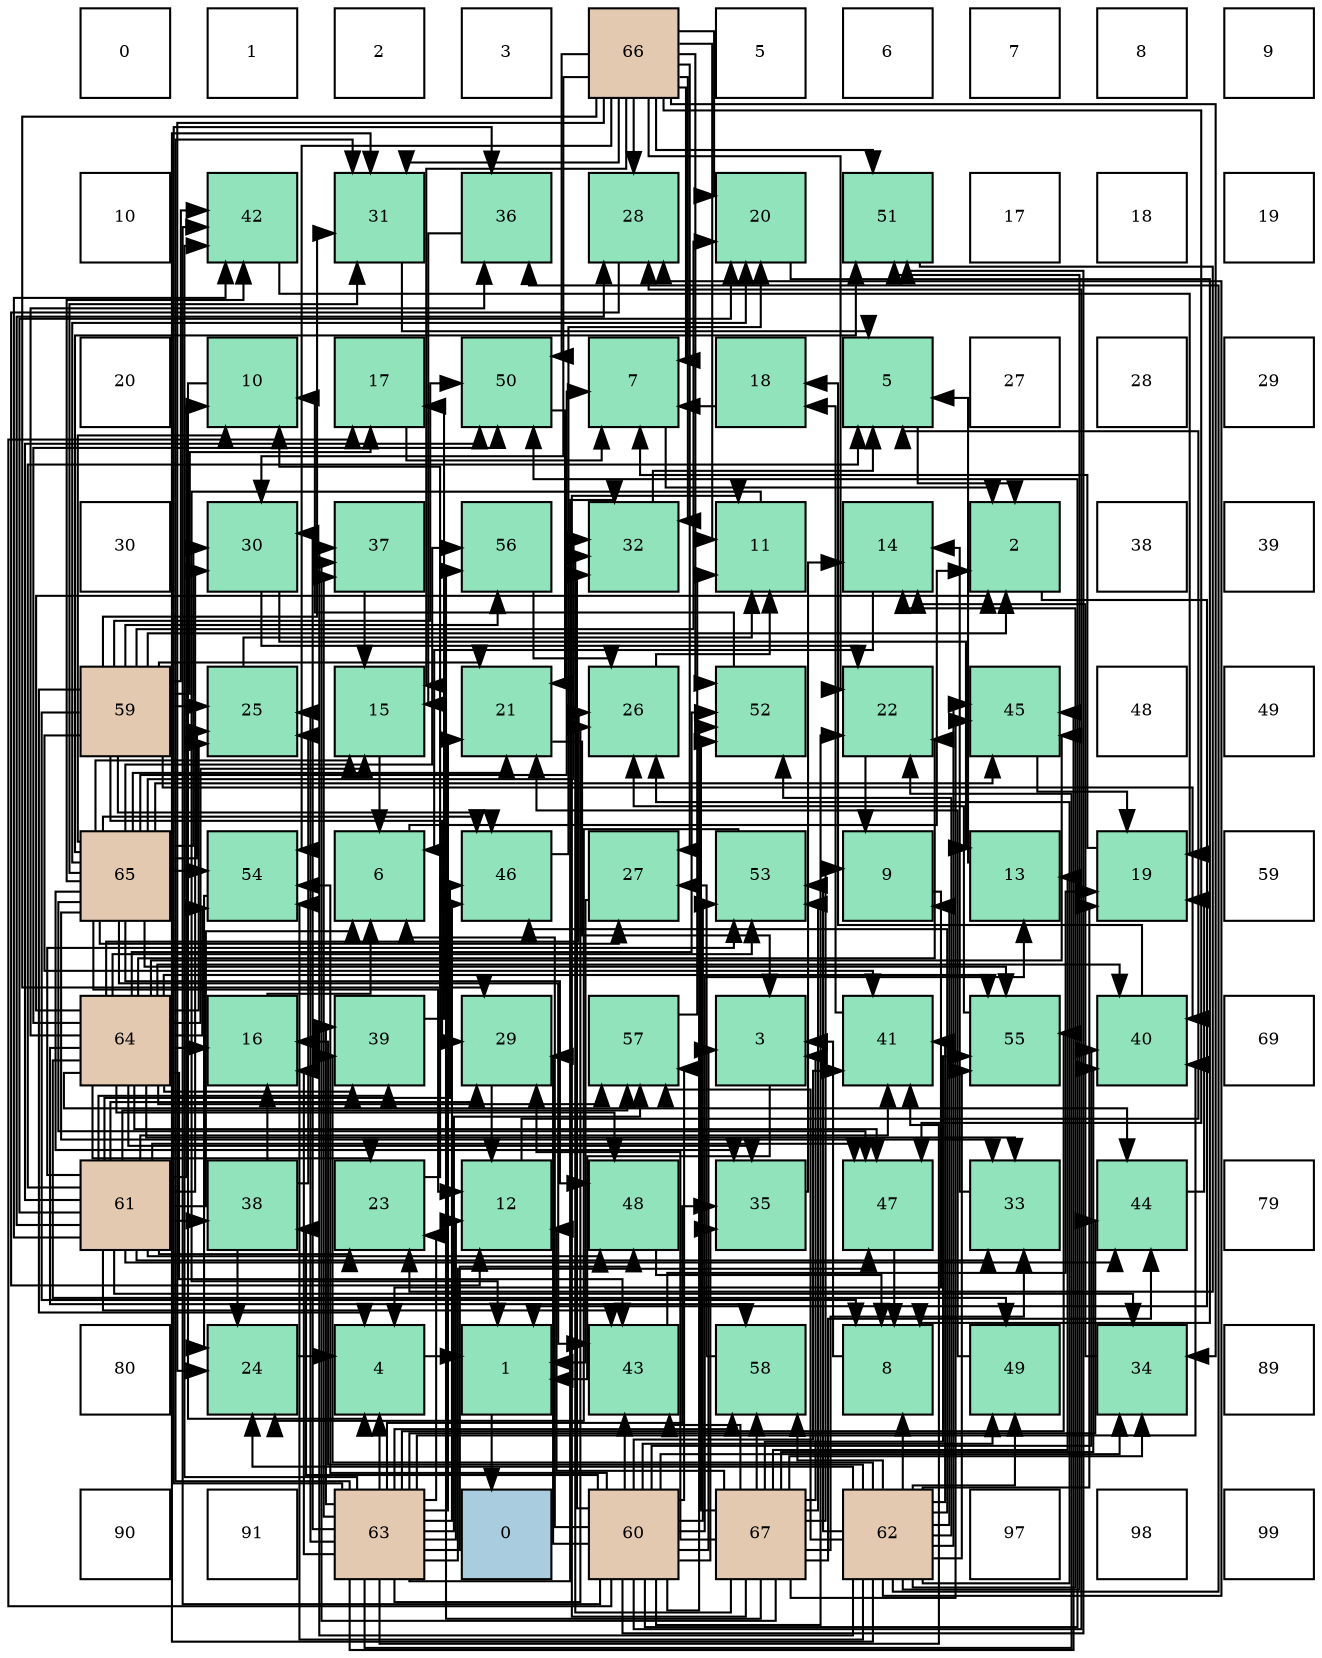 digraph layout{
 rankdir=TB;
 splines=ortho;
 node [style=filled shape=square fixedsize=true width=0.6];
0[label="0", fontsize=8, fillcolor="#ffffff"];
1[label="1", fontsize=8, fillcolor="#ffffff"];
2[label="2", fontsize=8, fillcolor="#ffffff"];
3[label="3", fontsize=8, fillcolor="#ffffff"];
4[label="66", fontsize=8, fillcolor="#e3c9af"];
5[label="5", fontsize=8, fillcolor="#ffffff"];
6[label="6", fontsize=8, fillcolor="#ffffff"];
7[label="7", fontsize=8, fillcolor="#ffffff"];
8[label="8", fontsize=8, fillcolor="#ffffff"];
9[label="9", fontsize=8, fillcolor="#ffffff"];
10[label="10", fontsize=8, fillcolor="#ffffff"];
11[label="42", fontsize=8, fillcolor="#91e3bb"];
12[label="31", fontsize=8, fillcolor="#91e3bb"];
13[label="36", fontsize=8, fillcolor="#91e3bb"];
14[label="28", fontsize=8, fillcolor="#91e3bb"];
15[label="20", fontsize=8, fillcolor="#91e3bb"];
16[label="51", fontsize=8, fillcolor="#91e3bb"];
17[label="17", fontsize=8, fillcolor="#ffffff"];
18[label="18", fontsize=8, fillcolor="#ffffff"];
19[label="19", fontsize=8, fillcolor="#ffffff"];
20[label="20", fontsize=8, fillcolor="#ffffff"];
21[label="10", fontsize=8, fillcolor="#91e3bb"];
22[label="17", fontsize=8, fillcolor="#91e3bb"];
23[label="50", fontsize=8, fillcolor="#91e3bb"];
24[label="7", fontsize=8, fillcolor="#91e3bb"];
25[label="18", fontsize=8, fillcolor="#91e3bb"];
26[label="5", fontsize=8, fillcolor="#91e3bb"];
27[label="27", fontsize=8, fillcolor="#ffffff"];
28[label="28", fontsize=8, fillcolor="#ffffff"];
29[label="29", fontsize=8, fillcolor="#ffffff"];
30[label="30", fontsize=8, fillcolor="#ffffff"];
31[label="30", fontsize=8, fillcolor="#91e3bb"];
32[label="37", fontsize=8, fillcolor="#91e3bb"];
33[label="56", fontsize=8, fillcolor="#91e3bb"];
34[label="32", fontsize=8, fillcolor="#91e3bb"];
35[label="11", fontsize=8, fillcolor="#91e3bb"];
36[label="14", fontsize=8, fillcolor="#91e3bb"];
37[label="2", fontsize=8, fillcolor="#91e3bb"];
38[label="38", fontsize=8, fillcolor="#ffffff"];
39[label="39", fontsize=8, fillcolor="#ffffff"];
40[label="59", fontsize=8, fillcolor="#e3c9af"];
41[label="25", fontsize=8, fillcolor="#91e3bb"];
42[label="15", fontsize=8, fillcolor="#91e3bb"];
43[label="21", fontsize=8, fillcolor="#91e3bb"];
44[label="26", fontsize=8, fillcolor="#91e3bb"];
45[label="52", fontsize=8, fillcolor="#91e3bb"];
46[label="22", fontsize=8, fillcolor="#91e3bb"];
47[label="45", fontsize=8, fillcolor="#91e3bb"];
48[label="48", fontsize=8, fillcolor="#ffffff"];
49[label="49", fontsize=8, fillcolor="#ffffff"];
50[label="65", fontsize=8, fillcolor="#e3c9af"];
51[label="54", fontsize=8, fillcolor="#91e3bb"];
52[label="6", fontsize=8, fillcolor="#91e3bb"];
53[label="46", fontsize=8, fillcolor="#91e3bb"];
54[label="27", fontsize=8, fillcolor="#91e3bb"];
55[label="53", fontsize=8, fillcolor="#91e3bb"];
56[label="9", fontsize=8, fillcolor="#91e3bb"];
57[label="13", fontsize=8, fillcolor="#91e3bb"];
58[label="19", fontsize=8, fillcolor="#91e3bb"];
59[label="59", fontsize=8, fillcolor="#ffffff"];
60[label="64", fontsize=8, fillcolor="#e3c9af"];
61[label="16", fontsize=8, fillcolor="#91e3bb"];
62[label="39", fontsize=8, fillcolor="#91e3bb"];
63[label="29", fontsize=8, fillcolor="#91e3bb"];
64[label="57", fontsize=8, fillcolor="#91e3bb"];
65[label="3", fontsize=8, fillcolor="#91e3bb"];
66[label="41", fontsize=8, fillcolor="#91e3bb"];
67[label="55", fontsize=8, fillcolor="#91e3bb"];
68[label="40", fontsize=8, fillcolor="#91e3bb"];
69[label="69", fontsize=8, fillcolor="#ffffff"];
70[label="61", fontsize=8, fillcolor="#e3c9af"];
71[label="38", fontsize=8, fillcolor="#91e3bb"];
72[label="23", fontsize=8, fillcolor="#91e3bb"];
73[label="12", fontsize=8, fillcolor="#91e3bb"];
74[label="48", fontsize=8, fillcolor="#91e3bb"];
75[label="35", fontsize=8, fillcolor="#91e3bb"];
76[label="47", fontsize=8, fillcolor="#91e3bb"];
77[label="33", fontsize=8, fillcolor="#91e3bb"];
78[label="44", fontsize=8, fillcolor="#91e3bb"];
79[label="79", fontsize=8, fillcolor="#ffffff"];
80[label="80", fontsize=8, fillcolor="#ffffff"];
81[label="24", fontsize=8, fillcolor="#91e3bb"];
82[label="4", fontsize=8, fillcolor="#91e3bb"];
83[label="1", fontsize=8, fillcolor="#91e3bb"];
84[label="43", fontsize=8, fillcolor="#91e3bb"];
85[label="58", fontsize=8, fillcolor="#91e3bb"];
86[label="8", fontsize=8, fillcolor="#91e3bb"];
87[label="49", fontsize=8, fillcolor="#91e3bb"];
88[label="34", fontsize=8, fillcolor="#91e3bb"];
89[label="89", fontsize=8, fillcolor="#ffffff"];
90[label="90", fontsize=8, fillcolor="#ffffff"];
91[label="91", fontsize=8, fillcolor="#ffffff"];
92[label="63", fontsize=8, fillcolor="#e3c9af"];
93[label="0", fontsize=8, fillcolor="#a9ccde"];
94[label="60", fontsize=8, fillcolor="#e3c9af"];
95[label="67", fontsize=8, fillcolor="#e3c9af"];
96[label="62", fontsize=8, fillcolor="#e3c9af"];
97[label="97", fontsize=8, fillcolor="#ffffff"];
98[label="98", fontsize=8, fillcolor="#ffffff"];
99[label="99", fontsize=8, fillcolor="#ffffff"];
edge [constraint=false, style=vis];83 -> 93;
37 -> 83;
65 -> 83;
82 -> 83;
26 -> 37;
52 -> 37;
24 -> 37;
86 -> 65;
56 -> 82;
21 -> 82;
35 -> 83;
73 -> 26;
57 -> 26;
36 -> 52;
42 -> 52;
61 -> 52;
22 -> 24;
25 -> 24;
58 -> 24;
15 -> 86;
43 -> 65;
46 -> 56;
72 -> 21;
81 -> 82;
41 -> 35;
44 -> 35;
54 -> 83;
14 -> 73;
63 -> 73;
31 -> 57;
31 -> 46;
12 -> 26;
34 -> 26;
77 -> 36;
88 -> 36;
75 -> 36;
13 -> 42;
32 -> 42;
71 -> 61;
71 -> 81;
71 -> 41;
62 -> 22;
68 -> 25;
66 -> 25;
11 -> 58;
84 -> 58;
78 -> 58;
47 -> 58;
53 -> 15;
76 -> 86;
74 -> 86;
87 -> 43;
23 -> 43;
16 -> 72;
45 -> 21;
55 -> 81;
51 -> 81;
67 -> 44;
33 -> 44;
64 -> 35;
85 -> 54;
40 -> 37;
40 -> 82;
40 -> 86;
40 -> 22;
40 -> 15;
40 -> 43;
40 -> 41;
40 -> 63;
40 -> 12;
40 -> 68;
40 -> 66;
40 -> 11;
40 -> 53;
40 -> 23;
40 -> 33;
94 -> 65;
94 -> 52;
94 -> 57;
94 -> 22;
94 -> 46;
94 -> 14;
94 -> 63;
94 -> 34;
94 -> 88;
94 -> 75;
94 -> 71;
94 -> 68;
94 -> 66;
94 -> 11;
94 -> 84;
94 -> 87;
94 -> 23;
94 -> 16;
94 -> 45;
94 -> 55;
94 -> 51;
94 -> 64;
70 -> 26;
70 -> 52;
70 -> 21;
70 -> 15;
70 -> 72;
70 -> 14;
70 -> 63;
70 -> 31;
70 -> 77;
70 -> 88;
70 -> 71;
70 -> 62;
70 -> 66;
70 -> 11;
70 -> 84;
70 -> 78;
70 -> 53;
70 -> 76;
70 -> 74;
70 -> 23;
70 -> 55;
70 -> 64;
96 -> 86;
96 -> 56;
96 -> 36;
96 -> 61;
96 -> 58;
96 -> 81;
96 -> 44;
96 -> 14;
96 -> 12;
96 -> 13;
96 -> 32;
96 -> 62;
96 -> 66;
96 -> 47;
96 -> 53;
96 -> 87;
96 -> 16;
96 -> 45;
96 -> 55;
96 -> 51;
96 -> 67;
96 -> 64;
96 -> 85;
92 -> 82;
92 -> 73;
92 -> 61;
92 -> 43;
92 -> 46;
92 -> 72;
92 -> 41;
92 -> 44;
92 -> 31;
92 -> 12;
92 -> 34;
92 -> 75;
92 -> 13;
92 -> 32;
92 -> 62;
92 -> 68;
92 -> 66;
92 -> 11;
92 -> 78;
92 -> 47;
92 -> 53;
92 -> 76;
92 -> 74;
92 -> 67;
92 -> 64;
92 -> 85;
60 -> 37;
60 -> 42;
60 -> 61;
60 -> 46;
60 -> 72;
60 -> 41;
60 -> 44;
60 -> 77;
60 -> 75;
60 -> 13;
60 -> 62;
60 -> 68;
60 -> 84;
60 -> 78;
60 -> 47;
60 -> 76;
60 -> 74;
60 -> 87;
60 -> 23;
60 -> 45;
60 -> 55;
60 -> 51;
60 -> 67;
60 -> 64;
60 -> 85;
50 -> 24;
50 -> 21;
50 -> 73;
50 -> 42;
50 -> 15;
50 -> 43;
50 -> 41;
50 -> 54;
50 -> 31;
50 -> 12;
50 -> 34;
50 -> 77;
50 -> 75;
50 -> 11;
50 -> 84;
50 -> 47;
50 -> 53;
50 -> 76;
50 -> 74;
50 -> 16;
50 -> 51;
50 -> 67;
50 -> 33;
4 -> 24;
4 -> 35;
4 -> 42;
4 -> 15;
4 -> 46;
4 -> 81;
4 -> 54;
4 -> 14;
4 -> 63;
4 -> 31;
4 -> 12;
4 -> 34;
4 -> 88;
4 -> 76;
4 -> 23;
4 -> 16;
4 -> 45;
4 -> 51;
95 -> 65;
95 -> 56;
95 -> 35;
95 -> 73;
95 -> 57;
95 -> 63;
95 -> 34;
95 -> 77;
95 -> 88;
95 -> 32;
95 -> 68;
95 -> 84;
95 -> 78;
95 -> 47;
95 -> 45;
95 -> 55;
95 -> 67;
95 -> 33;
95 -> 85;
edge [constraint=true, style=invis];
0 -> 10 -> 20 -> 30 -> 40 -> 50 -> 60 -> 70 -> 80 -> 90;
1 -> 11 -> 21 -> 31 -> 41 -> 51 -> 61 -> 71 -> 81 -> 91;
2 -> 12 -> 22 -> 32 -> 42 -> 52 -> 62 -> 72 -> 82 -> 92;
3 -> 13 -> 23 -> 33 -> 43 -> 53 -> 63 -> 73 -> 83 -> 93;
4 -> 14 -> 24 -> 34 -> 44 -> 54 -> 64 -> 74 -> 84 -> 94;
5 -> 15 -> 25 -> 35 -> 45 -> 55 -> 65 -> 75 -> 85 -> 95;
6 -> 16 -> 26 -> 36 -> 46 -> 56 -> 66 -> 76 -> 86 -> 96;
7 -> 17 -> 27 -> 37 -> 47 -> 57 -> 67 -> 77 -> 87 -> 97;
8 -> 18 -> 28 -> 38 -> 48 -> 58 -> 68 -> 78 -> 88 -> 98;
9 -> 19 -> 29 -> 39 -> 49 -> 59 -> 69 -> 79 -> 89 -> 99;
rank = same {0 -> 1 -> 2 -> 3 -> 4 -> 5 -> 6 -> 7 -> 8 -> 9};
rank = same {10 -> 11 -> 12 -> 13 -> 14 -> 15 -> 16 -> 17 -> 18 -> 19};
rank = same {20 -> 21 -> 22 -> 23 -> 24 -> 25 -> 26 -> 27 -> 28 -> 29};
rank = same {30 -> 31 -> 32 -> 33 -> 34 -> 35 -> 36 -> 37 -> 38 -> 39};
rank = same {40 -> 41 -> 42 -> 43 -> 44 -> 45 -> 46 -> 47 -> 48 -> 49};
rank = same {50 -> 51 -> 52 -> 53 -> 54 -> 55 -> 56 -> 57 -> 58 -> 59};
rank = same {60 -> 61 -> 62 -> 63 -> 64 -> 65 -> 66 -> 67 -> 68 -> 69};
rank = same {70 -> 71 -> 72 -> 73 -> 74 -> 75 -> 76 -> 77 -> 78 -> 79};
rank = same {80 -> 81 -> 82 -> 83 -> 84 -> 85 -> 86 -> 87 -> 88 -> 89};
rank = same {90 -> 91 -> 92 -> 93 -> 94 -> 95 -> 96 -> 97 -> 98 -> 99};
}